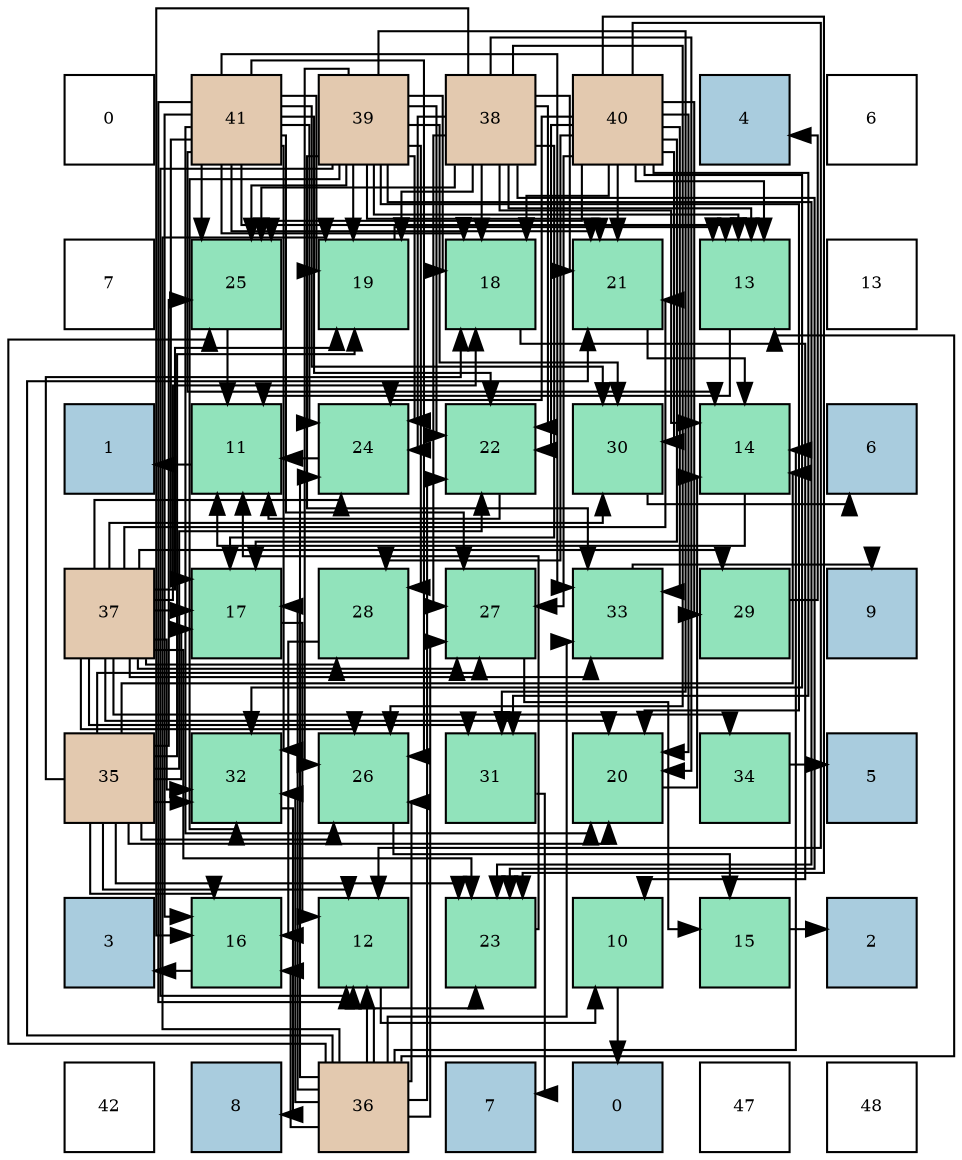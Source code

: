 digraph layout{
 rankdir=TB;
 splines=ortho;
 node [style=filled shape=square fixedsize=true width=0.6];
0[label="0", fontsize=8, fillcolor="#ffffff"];
1[label="41", fontsize=8, fillcolor="#e3c9af"];
2[label="39", fontsize=8, fillcolor="#e3c9af"];
3[label="38", fontsize=8, fillcolor="#e3c9af"];
4[label="40", fontsize=8, fillcolor="#e3c9af"];
5[label="4", fontsize=8, fillcolor="#a9ccde"];
6[label="6", fontsize=8, fillcolor="#ffffff"];
7[label="7", fontsize=8, fillcolor="#ffffff"];
8[label="25", fontsize=8, fillcolor="#91e3bb"];
9[label="19", fontsize=8, fillcolor="#91e3bb"];
10[label="18", fontsize=8, fillcolor="#91e3bb"];
11[label="21", fontsize=8, fillcolor="#91e3bb"];
12[label="13", fontsize=8, fillcolor="#91e3bb"];
13[label="13", fontsize=8, fillcolor="#ffffff"];
14[label="1", fontsize=8, fillcolor="#a9ccde"];
15[label="11", fontsize=8, fillcolor="#91e3bb"];
16[label="24", fontsize=8, fillcolor="#91e3bb"];
17[label="22", fontsize=8, fillcolor="#91e3bb"];
18[label="30", fontsize=8, fillcolor="#91e3bb"];
19[label="14", fontsize=8, fillcolor="#91e3bb"];
20[label="6", fontsize=8, fillcolor="#a9ccde"];
21[label="37", fontsize=8, fillcolor="#e3c9af"];
22[label="17", fontsize=8, fillcolor="#91e3bb"];
23[label="28", fontsize=8, fillcolor="#91e3bb"];
24[label="27", fontsize=8, fillcolor="#91e3bb"];
25[label="33", fontsize=8, fillcolor="#91e3bb"];
26[label="29", fontsize=8, fillcolor="#91e3bb"];
27[label="9", fontsize=8, fillcolor="#a9ccde"];
28[label="35", fontsize=8, fillcolor="#e3c9af"];
29[label="32", fontsize=8, fillcolor="#91e3bb"];
30[label="26", fontsize=8, fillcolor="#91e3bb"];
31[label="31", fontsize=8, fillcolor="#91e3bb"];
32[label="20", fontsize=8, fillcolor="#91e3bb"];
33[label="34", fontsize=8, fillcolor="#91e3bb"];
34[label="5", fontsize=8, fillcolor="#a9ccde"];
35[label="3", fontsize=8, fillcolor="#a9ccde"];
36[label="16", fontsize=8, fillcolor="#91e3bb"];
37[label="12", fontsize=8, fillcolor="#91e3bb"];
38[label="23", fontsize=8, fillcolor="#91e3bb"];
39[label="10", fontsize=8, fillcolor="#91e3bb"];
40[label="15", fontsize=8, fillcolor="#91e3bb"];
41[label="2", fontsize=8, fillcolor="#a9ccde"];
42[label="42", fontsize=8, fillcolor="#ffffff"];
43[label="8", fontsize=8, fillcolor="#a9ccde"];
44[label="36", fontsize=8, fillcolor="#e3c9af"];
45[label="7", fontsize=8, fillcolor="#a9ccde"];
46[label="0", fontsize=8, fillcolor="#a9ccde"];
47[label="47", fontsize=8, fillcolor="#ffffff"];
48[label="48", fontsize=8, fillcolor="#ffffff"];
edge [constraint=false, style=vis];39 -> 46;
15 -> 14;
37 -> 39;
12 -> 15;
19 -> 15;
40 -> 41;
36 -> 35;
22 -> 37;
10 -> 39;
9 -> 12;
32 -> 19;
11 -> 19;
17 -> 15;
38 -> 15;
16 -> 15;
8 -> 15;
30 -> 40;
24 -> 40;
23 -> 36;
26 -> 5;
18 -> 20;
31 -> 45;
29 -> 43;
25 -> 27;
33 -> 34;
28 -> 37;
28 -> 19;
28 -> 36;
28 -> 22;
28 -> 10;
28 -> 9;
28 -> 32;
28 -> 17;
28 -> 38;
28 -> 8;
28 -> 30;
28 -> 24;
28 -> 29;
44 -> 37;
44 -> 12;
44 -> 19;
44 -> 36;
44 -> 22;
44 -> 9;
44 -> 11;
44 -> 17;
44 -> 38;
44 -> 16;
44 -> 8;
44 -> 30;
44 -> 24;
44 -> 29;
44 -> 25;
21 -> 22;
21 -> 10;
21 -> 9;
21 -> 32;
21 -> 11;
21 -> 38;
21 -> 16;
21 -> 30;
21 -> 24;
21 -> 23;
21 -> 26;
21 -> 18;
21 -> 31;
21 -> 29;
21 -> 25;
21 -> 33;
3 -> 12;
3 -> 19;
3 -> 36;
3 -> 22;
3 -> 10;
3 -> 9;
3 -> 32;
3 -> 11;
3 -> 17;
3 -> 38;
3 -> 16;
3 -> 8;
3 -> 30;
3 -> 24;
2 -> 37;
2 -> 12;
2 -> 10;
2 -> 9;
2 -> 32;
2 -> 11;
2 -> 17;
2 -> 38;
2 -> 16;
2 -> 8;
2 -> 30;
2 -> 23;
2 -> 18;
2 -> 31;
2 -> 29;
2 -> 25;
4 -> 37;
4 -> 12;
4 -> 22;
4 -> 10;
4 -> 32;
4 -> 11;
4 -> 17;
4 -> 38;
4 -> 16;
4 -> 8;
4 -> 24;
4 -> 23;
4 -> 26;
4 -> 18;
4 -> 31;
4 -> 29;
4 -> 25;
1 -> 37;
1 -> 12;
1 -> 19;
1 -> 36;
1 -> 22;
1 -> 10;
1 -> 9;
1 -> 32;
1 -> 11;
1 -> 17;
1 -> 16;
1 -> 8;
1 -> 30;
1 -> 24;
1 -> 18;
1 -> 29;
1 -> 25;
edge [constraint=true, style=invis];
0 -> 7 -> 14 -> 21 -> 28 -> 35 -> 42;
1 -> 8 -> 15 -> 22 -> 29 -> 36 -> 43;
2 -> 9 -> 16 -> 23 -> 30 -> 37 -> 44;
3 -> 10 -> 17 -> 24 -> 31 -> 38 -> 45;
4 -> 11 -> 18 -> 25 -> 32 -> 39 -> 46;
5 -> 12 -> 19 -> 26 -> 33 -> 40 -> 47;
6 -> 13 -> 20 -> 27 -> 34 -> 41 -> 48;
rank = same {0 -> 1 -> 2 -> 3 -> 4 -> 5 -> 6};
rank = same {7 -> 8 -> 9 -> 10 -> 11 -> 12 -> 13};
rank = same {14 -> 15 -> 16 -> 17 -> 18 -> 19 -> 20};
rank = same {21 -> 22 -> 23 -> 24 -> 25 -> 26 -> 27};
rank = same {28 -> 29 -> 30 -> 31 -> 32 -> 33 -> 34};
rank = same {35 -> 36 -> 37 -> 38 -> 39 -> 40 -> 41};
rank = same {42 -> 43 -> 44 -> 45 -> 46 -> 47 -> 48};
}